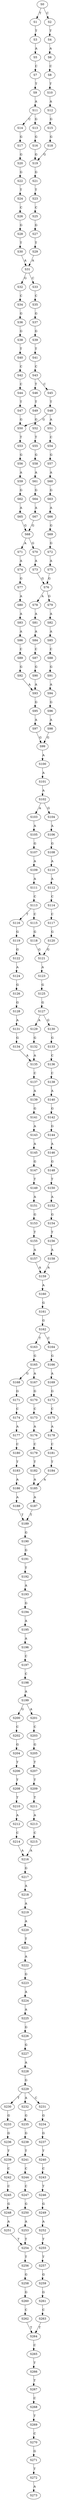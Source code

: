 strict digraph  {
	S0 -> S1 [ label = T ];
	S0 -> S2 [ label = C ];
	S1 -> S3 [ label = T ];
	S2 -> S4 [ label = T ];
	S3 -> S5 [ label = A ];
	S4 -> S6 [ label = A ];
	S5 -> S7 [ label = C ];
	S6 -> S8 [ label = C ];
	S7 -> S9 [ label = T ];
	S8 -> S10 [ label = T ];
	S9 -> S11 [ label = A ];
	S10 -> S12 [ label = A ];
	S11 -> S13 [ label = G ];
	S11 -> S14 [ label = C ];
	S12 -> S15 [ label = G ];
	S13 -> S16 [ label = G ];
	S14 -> S17 [ label = G ];
	S15 -> S18 [ label = G ];
	S16 -> S19 [ label = G ];
	S17 -> S20 [ label = G ];
	S18 -> S19 [ label = G ];
	S19 -> S21 [ label = G ];
	S20 -> S22 [ label = G ];
	S21 -> S23 [ label = T ];
	S22 -> S24 [ label = T ];
	S23 -> S25 [ label = C ];
	S24 -> S26 [ label = C ];
	S25 -> S27 [ label = G ];
	S26 -> S28 [ label = G ];
	S27 -> S29 [ label = T ];
	S28 -> S30 [ label = T ];
	S29 -> S31 [ label = A ];
	S30 -> S31 [ label = A ];
	S31 -> S32 [ label = G ];
	S31 -> S33 [ label = C ];
	S32 -> S34 [ label = C ];
	S33 -> S35 [ label = C ];
	S34 -> S36 [ label = G ];
	S35 -> S37 [ label = G ];
	S36 -> S38 [ label = G ];
	S37 -> S39 [ label = G ];
	S38 -> S40 [ label = T ];
	S39 -> S41 [ label = T ];
	S40 -> S42 [ label = C ];
	S41 -> S43 [ label = C ];
	S42 -> S44 [ label = C ];
	S43 -> S45 [ label = C ];
	S43 -> S46 [ label = T ];
	S44 -> S47 [ label = T ];
	S45 -> S48 [ label = T ];
	S46 -> S49 [ label = T ];
	S47 -> S50 [ label = G ];
	S48 -> S50 [ label = G ];
	S48 -> S51 [ label = A ];
	S49 -> S52 [ label = G ];
	S50 -> S53 [ label = T ];
	S51 -> S54 [ label = C ];
	S52 -> S55 [ label = T ];
	S53 -> S56 [ label = G ];
	S54 -> S57 [ label = G ];
	S55 -> S58 [ label = G ];
	S56 -> S59 [ label = A ];
	S57 -> S60 [ label = A ];
	S58 -> S61 [ label = A ];
	S59 -> S62 [ label = G ];
	S60 -> S63 [ label = G ];
	S61 -> S64 [ label = G ];
	S62 -> S65 [ label = A ];
	S63 -> S66 [ label = A ];
	S64 -> S67 [ label = A ];
	S65 -> S68 [ label = G ];
	S66 -> S69 [ label = G ];
	S67 -> S68 [ label = G ];
	S68 -> S70 [ label = G ];
	S68 -> S71 [ label = A ];
	S69 -> S72 [ label = G ];
	S70 -> S73 [ label = A ];
	S71 -> S74 [ label = A ];
	S72 -> S75 [ label = A ];
	S73 -> S76 [ label = G ];
	S74 -> S77 [ label = G ];
	S75 -> S76 [ label = G ];
	S76 -> S78 [ label = A ];
	S76 -> S79 [ label = G ];
	S77 -> S80 [ label = A ];
	S78 -> S81 [ label = A ];
	S79 -> S82 [ label = A ];
	S80 -> S83 [ label = A ];
	S81 -> S84 [ label = A ];
	S82 -> S85 [ label = A ];
	S83 -> S86 [ label = A ];
	S84 -> S87 [ label = C ];
	S85 -> S88 [ label = C ];
	S86 -> S89 [ label = C ];
	S87 -> S90 [ label = G ];
	S88 -> S91 [ label = G ];
	S89 -> S92 [ label = G ];
	S90 -> S93 [ label = A ];
	S91 -> S94 [ label = A ];
	S92 -> S93 [ label = A ];
	S93 -> S95 [ label = G ];
	S94 -> S96 [ label = G ];
	S95 -> S97 [ label = A ];
	S96 -> S98 [ label = A ];
	S97 -> S99 [ label = G ];
	S98 -> S99 [ label = G ];
	S99 -> S100 [ label = A ];
	S100 -> S101 [ label = A ];
	S101 -> S102 [ label = A ];
	S102 -> S103 [ label = A ];
	S102 -> S104 [ label = G ];
	S103 -> S105 [ label = A ];
	S104 -> S106 [ label = A ];
	S105 -> S107 [ label = G ];
	S106 -> S108 [ label = G ];
	S107 -> S109 [ label = A ];
	S108 -> S110 [ label = A ];
	S109 -> S111 [ label = A ];
	S110 -> S112 [ label = A ];
	S111 -> S113 [ label = C ];
	S112 -> S114 [ label = C ];
	S113 -> S115 [ label = C ];
	S113 -> S116 [ label = T ];
	S114 -> S117 [ label = C ];
	S115 -> S118 [ label = G ];
	S116 -> S119 [ label = G ];
	S117 -> S120 [ label = G ];
	S118 -> S121 [ label = G ];
	S119 -> S122 [ label = G ];
	S120 -> S121 [ label = G ];
	S121 -> S123 [ label = A ];
	S122 -> S124 [ label = A ];
	S123 -> S125 [ label = G ];
	S124 -> S126 [ label = G ];
	S125 -> S127 [ label = G ];
	S126 -> S128 [ label = G ];
	S127 -> S129 [ label = A ];
	S127 -> S130 [ label = G ];
	S128 -> S131 [ label = A ];
	S129 -> S132 [ label = G ];
	S130 -> S133 [ label = G ];
	S131 -> S134 [ label = G ];
	S132 -> S135 [ label = A ];
	S133 -> S136 [ label = C ];
	S134 -> S135 [ label = A ];
	S135 -> S137 [ label = C ];
	S136 -> S138 [ label = C ];
	S137 -> S139 [ label = A ];
	S138 -> S140 [ label = A ];
	S139 -> S141 [ label = G ];
	S140 -> S142 [ label = G ];
	S141 -> S143 [ label = A ];
	S142 -> S144 [ label = G ];
	S143 -> S145 [ label = A ];
	S144 -> S146 [ label = A ];
	S145 -> S147 [ label = G ];
	S146 -> S148 [ label = G ];
	S147 -> S149 [ label = T ];
	S148 -> S150 [ label = T ];
	S149 -> S151 [ label = A ];
	S150 -> S152 [ label = A ];
	S151 -> S153 [ label = G ];
	S152 -> S154 [ label = G ];
	S153 -> S155 [ label = T ];
	S154 -> S156 [ label = T ];
	S155 -> S157 [ label = A ];
	S156 -> S158 [ label = A ];
	S157 -> S159 [ label = A ];
	S158 -> S159 [ label = A ];
	S159 -> S160 [ label = A ];
	S160 -> S161 [ label = G ];
	S161 -> S162 [ label = G ];
	S162 -> S163 [ label = T ];
	S162 -> S164 [ label = C ];
	S163 -> S165 [ label = G ];
	S164 -> S166 [ label = G ];
	S165 -> S167 [ label = A ];
	S165 -> S168 [ label = G ];
	S166 -> S169 [ label = A ];
	S167 -> S170 [ label = G ];
	S168 -> S171 [ label = G ];
	S169 -> S172 [ label = G ];
	S170 -> S173 [ label = C ];
	S171 -> S174 [ label = C ];
	S172 -> S175 [ label = C ];
	S173 -> S176 [ label = A ];
	S174 -> S177 [ label = A ];
	S175 -> S178 [ label = A ];
	S176 -> S179 [ label = C ];
	S177 -> S180 [ label = C ];
	S178 -> S181 [ label = C ];
	S179 -> S182 [ label = T ];
	S180 -> S183 [ label = T ];
	S181 -> S184 [ label = T ];
	S182 -> S185 [ label = A ];
	S183 -> S186 [ label = A ];
	S184 -> S185 [ label = A ];
	S185 -> S187 [ label = A ];
	S186 -> S188 [ label = A ];
	S187 -> S189 [ label = T ];
	S188 -> S189 [ label = T ];
	S189 -> S190 [ label = G ];
	S190 -> S191 [ label = G ];
	S191 -> S192 [ label = T ];
	S192 -> S193 [ label = A ];
	S193 -> S194 [ label = G ];
	S194 -> S195 [ label = A ];
	S195 -> S196 [ label = A ];
	S196 -> S197 [ label = C ];
	S197 -> S198 [ label = C ];
	S198 -> S199 [ label = A ];
	S199 -> S200 [ label = G ];
	S199 -> S201 [ label = A ];
	S200 -> S202 [ label = C ];
	S201 -> S203 [ label = C ];
	S202 -> S204 [ label = G ];
	S203 -> S205 [ label = G ];
	S204 -> S206 [ label = T ];
	S205 -> S207 [ label = T ];
	S206 -> S208 [ label = T ];
	S207 -> S209 [ label = T ];
	S208 -> S210 [ label = T ];
	S209 -> S211 [ label = T ];
	S210 -> S212 [ label = A ];
	S211 -> S213 [ label = A ];
	S212 -> S214 [ label = C ];
	S213 -> S215 [ label = C ];
	S214 -> S216 [ label = A ];
	S215 -> S216 [ label = A ];
	S216 -> S217 [ label = G ];
	S217 -> S218 [ label = A ];
	S218 -> S219 [ label = A ];
	S219 -> S220 [ label = A ];
	S220 -> S221 [ label = T ];
	S221 -> S222 [ label = A ];
	S222 -> S223 [ label = G ];
	S223 -> S224 [ label = A ];
	S224 -> S225 [ label = A ];
	S225 -> S226 [ label = G ];
	S226 -> S227 [ label = G ];
	S227 -> S228 [ label = A ];
	S228 -> S229 [ label = G ];
	S229 -> S230 [ label = T ];
	S229 -> S231 [ label = C ];
	S229 -> S232 [ label = A ];
	S230 -> S233 [ label = G ];
	S231 -> S234 [ label = G ];
	S232 -> S235 [ label = G ];
	S233 -> S236 [ label = G ];
	S234 -> S237 [ label = G ];
	S235 -> S238 [ label = G ];
	S236 -> S239 [ label = T ];
	S237 -> S240 [ label = T ];
	S238 -> S241 [ label = T ];
	S239 -> S242 [ label = C ];
	S240 -> S243 [ label = C ];
	S241 -> S244 [ label = C ];
	S242 -> S245 [ label = C ];
	S243 -> S246 [ label = T ];
	S244 -> S247 [ label = C ];
	S245 -> S248 [ label = G ];
	S246 -> S249 [ label = G ];
	S247 -> S250 [ label = G ];
	S248 -> S251 [ label = A ];
	S249 -> S252 [ label = A ];
	S250 -> S253 [ label = A ];
	S251 -> S254 [ label = T ];
	S252 -> S255 [ label = T ];
	S253 -> S254 [ label = T ];
	S254 -> S256 [ label = T ];
	S255 -> S257 [ label = T ];
	S256 -> S258 [ label = G ];
	S257 -> S259 [ label = G ];
	S258 -> S260 [ label = G ];
	S259 -> S261 [ label = G ];
	S260 -> S262 [ label = C ];
	S261 -> S263 [ label = C ];
	S262 -> S264 [ label = T ];
	S263 -> S264 [ label = T ];
	S264 -> S265 [ label = C ];
	S265 -> S266 [ label = T ];
	S266 -> S267 [ label = T ];
	S267 -> S268 [ label = C ];
	S268 -> S269 [ label = T ];
	S269 -> S270 [ label = C ];
	S270 -> S271 [ label = G ];
	S271 -> S272 [ label = T ];
	S272 -> S273 [ label = A ];
}
